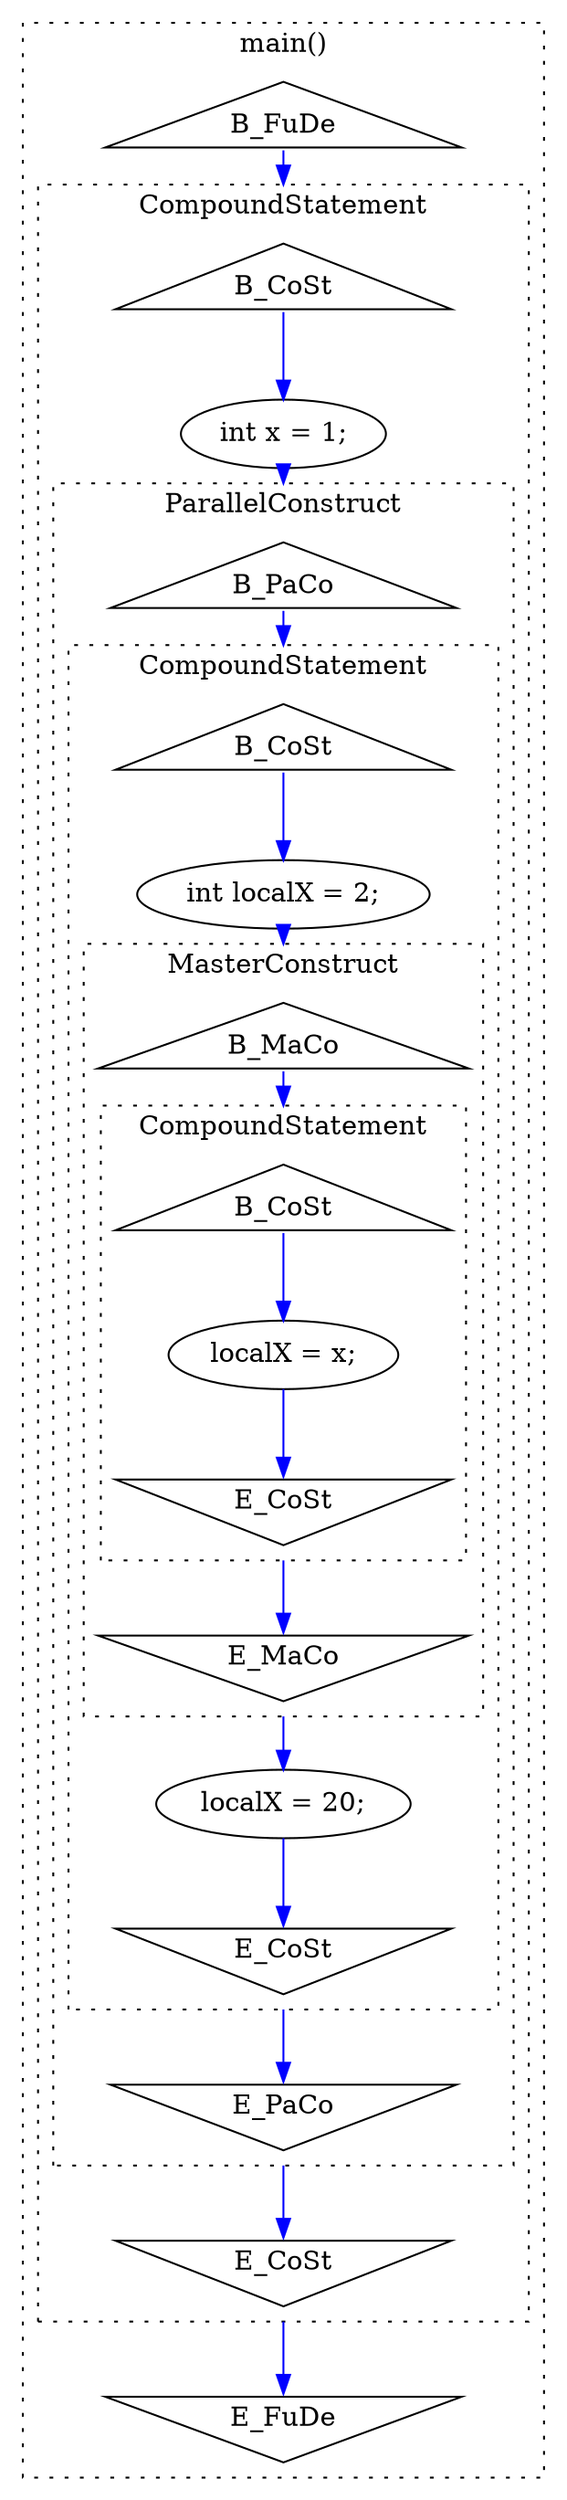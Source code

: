 digraph graph1353756631 {
	compound=true;
	edge[color=blue];
	subgraph cluster1182888954 {
		compound=true;
		style=dotted;
		label="main()";
		node1651923692[label="B_FuDe", shape="triangle"];
		node1868288866[label="E_FuDe", shape="invtriangle"];
		subgraph cluster977278793 {
			compound=true;
			style=dotted;
			label="CompoundStatement";
			node2006166872[label="B_CoSt", shape="triangle"];
			node669132924[label="E_CoSt", shape="invtriangle"];
			node370356001[label="int x = 1;"];
			subgraph cluster752060661 {
				compound=true;
				style=dotted;
				label="ParallelConstruct";
				node1178605914[label="B_PaCo", shape="triangle"];
				node1893169190[label="E_PaCo", shape="invtriangle"];
				subgraph cluster2133998394 {
					compound=true;
					style=dotted;
					label="CompoundStatement";
					node1326878729[label="B_CoSt", shape="triangle"];
					node165337720[label="E_CoSt", shape="invtriangle"];
					node1107789101[label="int localX = 2;"];
					subgraph cluster746757564 {
						compound=true;
						style=dotted;
						label="MasterConstruct";
						node1475331837[label="B_MaCo", shape="triangle"];
						node138010466[label="E_MaCo", shape="invtriangle"];
						subgraph cluster1994984869 {
							compound=true;
							style=dotted;
							label="CompoundStatement";
							node1312690617[label="B_CoSt", shape="triangle"];
							node1741684397[label="E_CoSt", shape="invtriangle"];
							node558624761[label="localX = x;"];
						}
					}
					node535910992[label="localX = 20;"];
				}
			}
		}
	}
	node1651923692 -> node2006166872[tailport=s, headport=n, weight=8, lhead=cluster977278793];
	node2006166872 -> node370356001[tailport=s, headport=n, weight=8];
	node370356001 -> node1178605914[lhead=cluster752060661, weight=8, tailport=s, headport=n];
	node1178605914 -> node1326878729[tailport=s, headport=n, weight=8, lhead=cluster2133998394];
	node1326878729 -> node1107789101[tailport=s, headport=n, weight=8];
	node1107789101 -> node1475331837[lhead=cluster746757564, weight=8, tailport=s, headport=n];
	node1475331837 -> node1312690617[tailport=s, headport=n, weight=8, lhead=cluster1994984869];
	node1312690617 -> node558624761[tailport=s, headport=n, weight=8];
	node558624761 -> node1741684397[weight=8, tailport=s, headport=n];
	node1741684397 -> node138010466[tailport=s, headport=n, weight=8, ltail=cluster1994984869];
	node138010466 -> node535910992[tailport=s, headport=n, weight=8, ltail=cluster746757564];
	node535910992 -> node165337720[weight=8, tailport=s, headport=n];
	node165337720 -> node1893169190[tailport=s, headport=n, weight=8, ltail=cluster2133998394];
	node1893169190 -> node669132924[tailport=s, headport=n, weight=8, ltail=cluster752060661];
	node669132924 -> node1868288866[tailport=s, headport=n, weight=8, ltail=cluster977278793];
}
